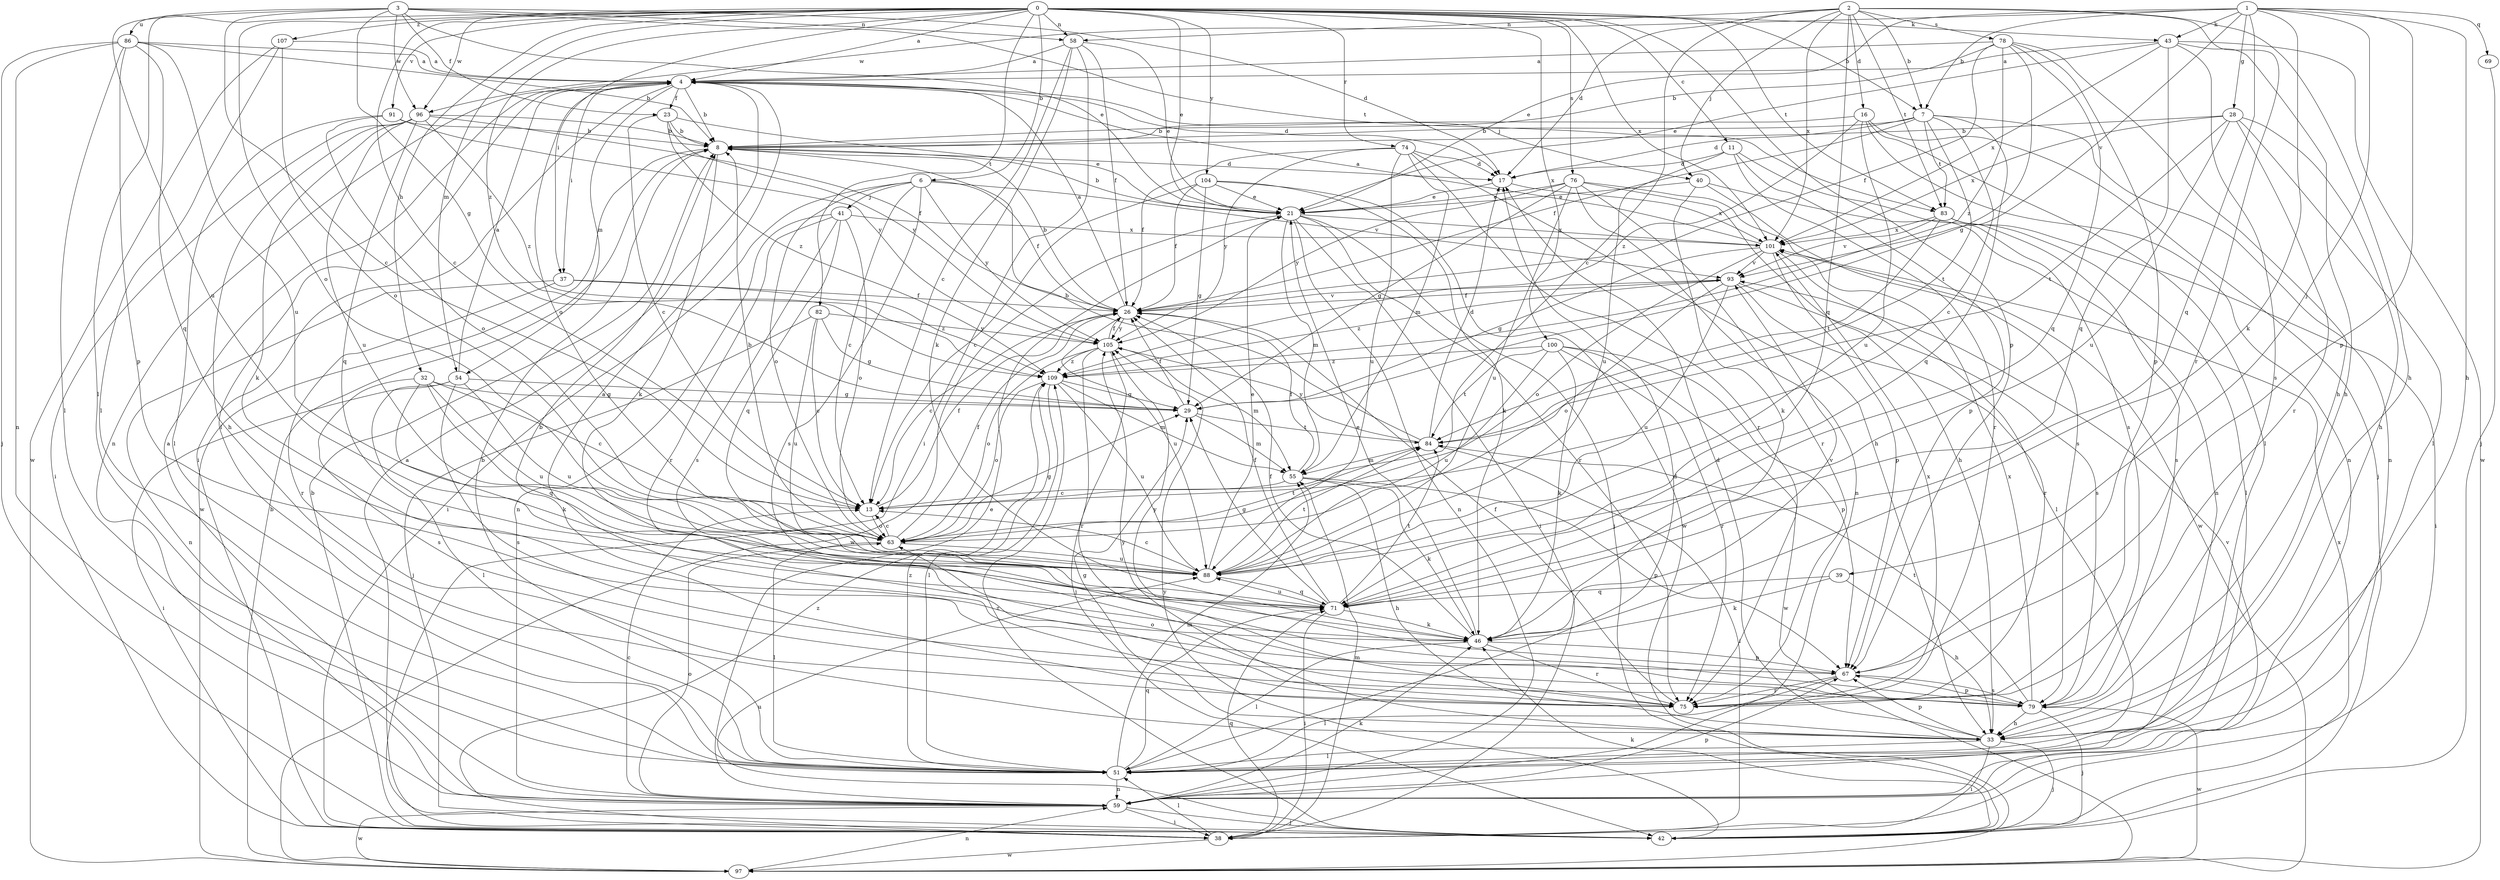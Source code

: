 strict digraph  {
0;
1;
2;
3;
4;
6;
7;
8;
11;
13;
16;
17;
21;
23;
26;
28;
29;
32;
33;
37;
38;
39;
40;
41;
42;
43;
46;
51;
54;
55;
58;
59;
63;
67;
69;
71;
74;
75;
76;
78;
79;
82;
83;
84;
86;
88;
91;
93;
96;
97;
100;
101;
104;
105;
107;
109;
0 -> 4  [label=a];
0 -> 6  [label=b];
0 -> 7  [label=b];
0 -> 11  [label=c];
0 -> 13  [label=c];
0 -> 21  [label=e];
0 -> 32  [label=h];
0 -> 37  [label=i];
0 -> 43  [label=k];
0 -> 51  [label=l];
0 -> 54  [label=m];
0 -> 58  [label=n];
0 -> 63  [label=o];
0 -> 67  [label=p];
0 -> 74  [label=r];
0 -> 76  [label=s];
0 -> 82  [label=t];
0 -> 83  [label=t];
0 -> 91  [label=v];
0 -> 96  [label=w];
0 -> 100  [label=x];
0 -> 101  [label=x];
0 -> 104  [label=y];
0 -> 107  [label=z];
0 -> 109  [label=z];
1 -> 7  [label=b];
1 -> 21  [label=e];
1 -> 28  [label=g];
1 -> 33  [label=h];
1 -> 39  [label=j];
1 -> 43  [label=k];
1 -> 46  [label=k];
1 -> 67  [label=p];
1 -> 69  [label=q];
1 -> 71  [label=q];
1 -> 93  [label=v];
1 -> 96  [label=w];
2 -> 7  [label=b];
2 -> 13  [label=c];
2 -> 16  [label=d];
2 -> 17  [label=d];
2 -> 33  [label=h];
2 -> 40  [label=j];
2 -> 58  [label=n];
2 -> 71  [label=q];
2 -> 75  [label=r];
2 -> 78  [label=s];
2 -> 83  [label=t];
2 -> 101  [label=x];
3 -> 13  [label=c];
3 -> 17  [label=d];
3 -> 21  [label=e];
3 -> 23  [label=f];
3 -> 29  [label=g];
3 -> 58  [label=n];
3 -> 83  [label=t];
3 -> 86  [label=u];
3 -> 88  [label=u];
3 -> 96  [label=w];
4 -> 8  [label=b];
4 -> 17  [label=d];
4 -> 23  [label=f];
4 -> 37  [label=i];
4 -> 38  [label=i];
4 -> 40  [label=j];
4 -> 51  [label=l];
4 -> 54  [label=m];
4 -> 59  [label=n];
4 -> 63  [label=o];
6 -> 13  [label=c];
6 -> 26  [label=f];
6 -> 38  [label=i];
6 -> 41  [label=j];
6 -> 63  [label=o];
6 -> 79  [label=s];
6 -> 93  [label=v];
6 -> 105  [label=y];
7 -> 8  [label=b];
7 -> 13  [label=c];
7 -> 17  [label=d];
7 -> 26  [label=f];
7 -> 59  [label=n];
7 -> 71  [label=q];
7 -> 83  [label=t];
7 -> 84  [label=t];
8 -> 17  [label=d];
8 -> 46  [label=k];
8 -> 97  [label=w];
11 -> 17  [label=d];
11 -> 67  [label=p];
11 -> 75  [label=r];
11 -> 79  [label=s];
11 -> 88  [label=u];
13 -> 26  [label=f];
13 -> 63  [label=o];
16 -> 8  [label=b];
16 -> 42  [label=j];
16 -> 51  [label=l];
16 -> 59  [label=n];
16 -> 88  [label=u];
16 -> 109  [label=z];
17 -> 21  [label=e];
17 -> 101  [label=x];
21 -> 8  [label=b];
21 -> 38  [label=i];
21 -> 42  [label=j];
21 -> 55  [label=m];
21 -> 59  [label=n];
21 -> 75  [label=r];
21 -> 97  [label=w];
21 -> 101  [label=x];
23 -> 8  [label=b];
23 -> 13  [label=c];
23 -> 21  [label=e];
23 -> 105  [label=y];
23 -> 109  [label=z];
26 -> 4  [label=a];
26 -> 8  [label=b];
26 -> 13  [label=c];
26 -> 88  [label=u];
26 -> 93  [label=v];
26 -> 105  [label=y];
28 -> 8  [label=b];
28 -> 33  [label=h];
28 -> 51  [label=l];
28 -> 75  [label=r];
28 -> 84  [label=t];
28 -> 88  [label=u];
28 -> 101  [label=x];
29 -> 26  [label=f];
29 -> 55  [label=m];
29 -> 84  [label=t];
32 -> 13  [label=c];
32 -> 29  [label=g];
32 -> 46  [label=k];
32 -> 71  [label=q];
32 -> 79  [label=s];
32 -> 88  [label=u];
33 -> 17  [label=d];
33 -> 29  [label=g];
33 -> 38  [label=i];
33 -> 42  [label=j];
33 -> 51  [label=l];
33 -> 67  [label=p];
33 -> 105  [label=y];
37 -> 26  [label=f];
37 -> 59  [label=n];
37 -> 75  [label=r];
37 -> 109  [label=z];
38 -> 51  [label=l];
38 -> 55  [label=m];
38 -> 71  [label=q];
38 -> 97  [label=w];
38 -> 109  [label=z];
39 -> 33  [label=h];
39 -> 46  [label=k];
39 -> 71  [label=q];
40 -> 21  [label=e];
40 -> 46  [label=k];
40 -> 59  [label=n];
40 -> 79  [label=s];
41 -> 59  [label=n];
41 -> 63  [label=o];
41 -> 71  [label=q];
41 -> 75  [label=r];
41 -> 79  [label=s];
41 -> 101  [label=x];
42 -> 4  [label=a];
42 -> 8  [label=b];
42 -> 46  [label=k];
42 -> 88  [label=u];
42 -> 101  [label=x];
42 -> 105  [label=y];
42 -> 109  [label=z];
43 -> 4  [label=a];
43 -> 21  [label=e];
43 -> 33  [label=h];
43 -> 71  [label=q];
43 -> 79  [label=s];
43 -> 97  [label=w];
43 -> 101  [label=x];
46 -> 21  [label=e];
46 -> 26  [label=f];
46 -> 51  [label=l];
46 -> 67  [label=p];
46 -> 75  [label=r];
46 -> 93  [label=v];
51 -> 8  [label=b];
51 -> 17  [label=d];
51 -> 55  [label=m];
51 -> 59  [label=n];
51 -> 71  [label=q];
51 -> 109  [label=z];
54 -> 4  [label=a];
54 -> 29  [label=g];
54 -> 38  [label=i];
54 -> 51  [label=l];
54 -> 79  [label=s];
54 -> 88  [label=u];
55 -> 13  [label=c];
55 -> 26  [label=f];
55 -> 33  [label=h];
55 -> 46  [label=k];
55 -> 67  [label=p];
58 -> 4  [label=a];
58 -> 13  [label=c];
58 -> 21  [label=e];
58 -> 26  [label=f];
58 -> 38  [label=i];
58 -> 46  [label=k];
59 -> 4  [label=a];
59 -> 13  [label=c];
59 -> 21  [label=e];
59 -> 38  [label=i];
59 -> 42  [label=j];
59 -> 46  [label=k];
59 -> 63  [label=o];
59 -> 67  [label=p];
59 -> 93  [label=v];
59 -> 97  [label=w];
63 -> 8  [label=b];
63 -> 13  [label=c];
63 -> 26  [label=f];
63 -> 29  [label=g];
63 -> 51  [label=l];
63 -> 84  [label=t];
63 -> 88  [label=u];
67 -> 51  [label=l];
67 -> 75  [label=r];
67 -> 79  [label=s];
67 -> 105  [label=y];
69 -> 42  [label=j];
71 -> 26  [label=f];
71 -> 29  [label=g];
71 -> 38  [label=i];
71 -> 46  [label=k];
71 -> 84  [label=t];
71 -> 88  [label=u];
74 -> 17  [label=d];
74 -> 26  [label=f];
74 -> 33  [label=h];
74 -> 55  [label=m];
74 -> 75  [label=r];
74 -> 88  [label=u];
74 -> 105  [label=y];
75 -> 4  [label=a];
75 -> 8  [label=b];
75 -> 26  [label=f];
75 -> 63  [label=o];
75 -> 101  [label=x];
76 -> 21  [label=e];
76 -> 29  [label=g];
76 -> 33  [label=h];
76 -> 59  [label=n];
76 -> 75  [label=r];
76 -> 88  [label=u];
76 -> 97  [label=w];
76 -> 105  [label=y];
78 -> 4  [label=a];
78 -> 8  [label=b];
78 -> 26  [label=f];
78 -> 29  [label=g];
78 -> 33  [label=h];
78 -> 67  [label=p];
78 -> 71  [label=q];
78 -> 109  [label=z];
79 -> 33  [label=h];
79 -> 42  [label=j];
79 -> 67  [label=p];
79 -> 84  [label=t];
79 -> 97  [label=w];
79 -> 101  [label=x];
82 -> 13  [label=c];
82 -> 29  [label=g];
82 -> 42  [label=j];
82 -> 88  [label=u];
82 -> 105  [label=y];
83 -> 38  [label=i];
83 -> 51  [label=l];
83 -> 79  [label=s];
83 -> 84  [label=t];
83 -> 93  [label=v];
83 -> 101  [label=x];
84 -> 8  [label=b];
84 -> 17  [label=d];
84 -> 38  [label=i];
84 -> 55  [label=m];
84 -> 105  [label=y];
86 -> 4  [label=a];
86 -> 8  [label=b];
86 -> 42  [label=j];
86 -> 51  [label=l];
86 -> 59  [label=n];
86 -> 67  [label=p];
86 -> 71  [label=q];
86 -> 88  [label=u];
88 -> 13  [label=c];
88 -> 21  [label=e];
88 -> 71  [label=q];
88 -> 84  [label=t];
91 -> 8  [label=b];
91 -> 51  [label=l];
91 -> 63  [label=o];
91 -> 105  [label=y];
93 -> 26  [label=f];
93 -> 63  [label=o];
93 -> 75  [label=r];
93 -> 79  [label=s];
93 -> 88  [label=u];
93 -> 109  [label=z];
96 -> 8  [label=b];
96 -> 26  [label=f];
96 -> 33  [label=h];
96 -> 38  [label=i];
96 -> 46  [label=k];
96 -> 71  [label=q];
96 -> 88  [label=u];
96 -> 109  [label=z];
97 -> 8  [label=b];
97 -> 59  [label=n];
100 -> 46  [label=k];
100 -> 67  [label=p];
100 -> 75  [label=r];
100 -> 84  [label=t];
100 -> 88  [label=u];
100 -> 97  [label=w];
100 -> 109  [label=z];
101 -> 4  [label=a];
101 -> 29  [label=g];
101 -> 51  [label=l];
101 -> 63  [label=o];
101 -> 67  [label=p];
101 -> 93  [label=v];
104 -> 13  [label=c];
104 -> 21  [label=e];
104 -> 26  [label=f];
104 -> 29  [label=g];
104 -> 46  [label=k];
104 -> 97  [label=w];
105 -> 26  [label=f];
105 -> 42  [label=j];
105 -> 55  [label=m];
105 -> 63  [label=o];
105 -> 75  [label=r];
105 -> 109  [label=z];
107 -> 4  [label=a];
107 -> 51  [label=l];
107 -> 63  [label=o];
107 -> 97  [label=w];
109 -> 29  [label=g];
109 -> 51  [label=l];
109 -> 55  [label=m];
109 -> 63  [label=o];
109 -> 88  [label=u];
}
